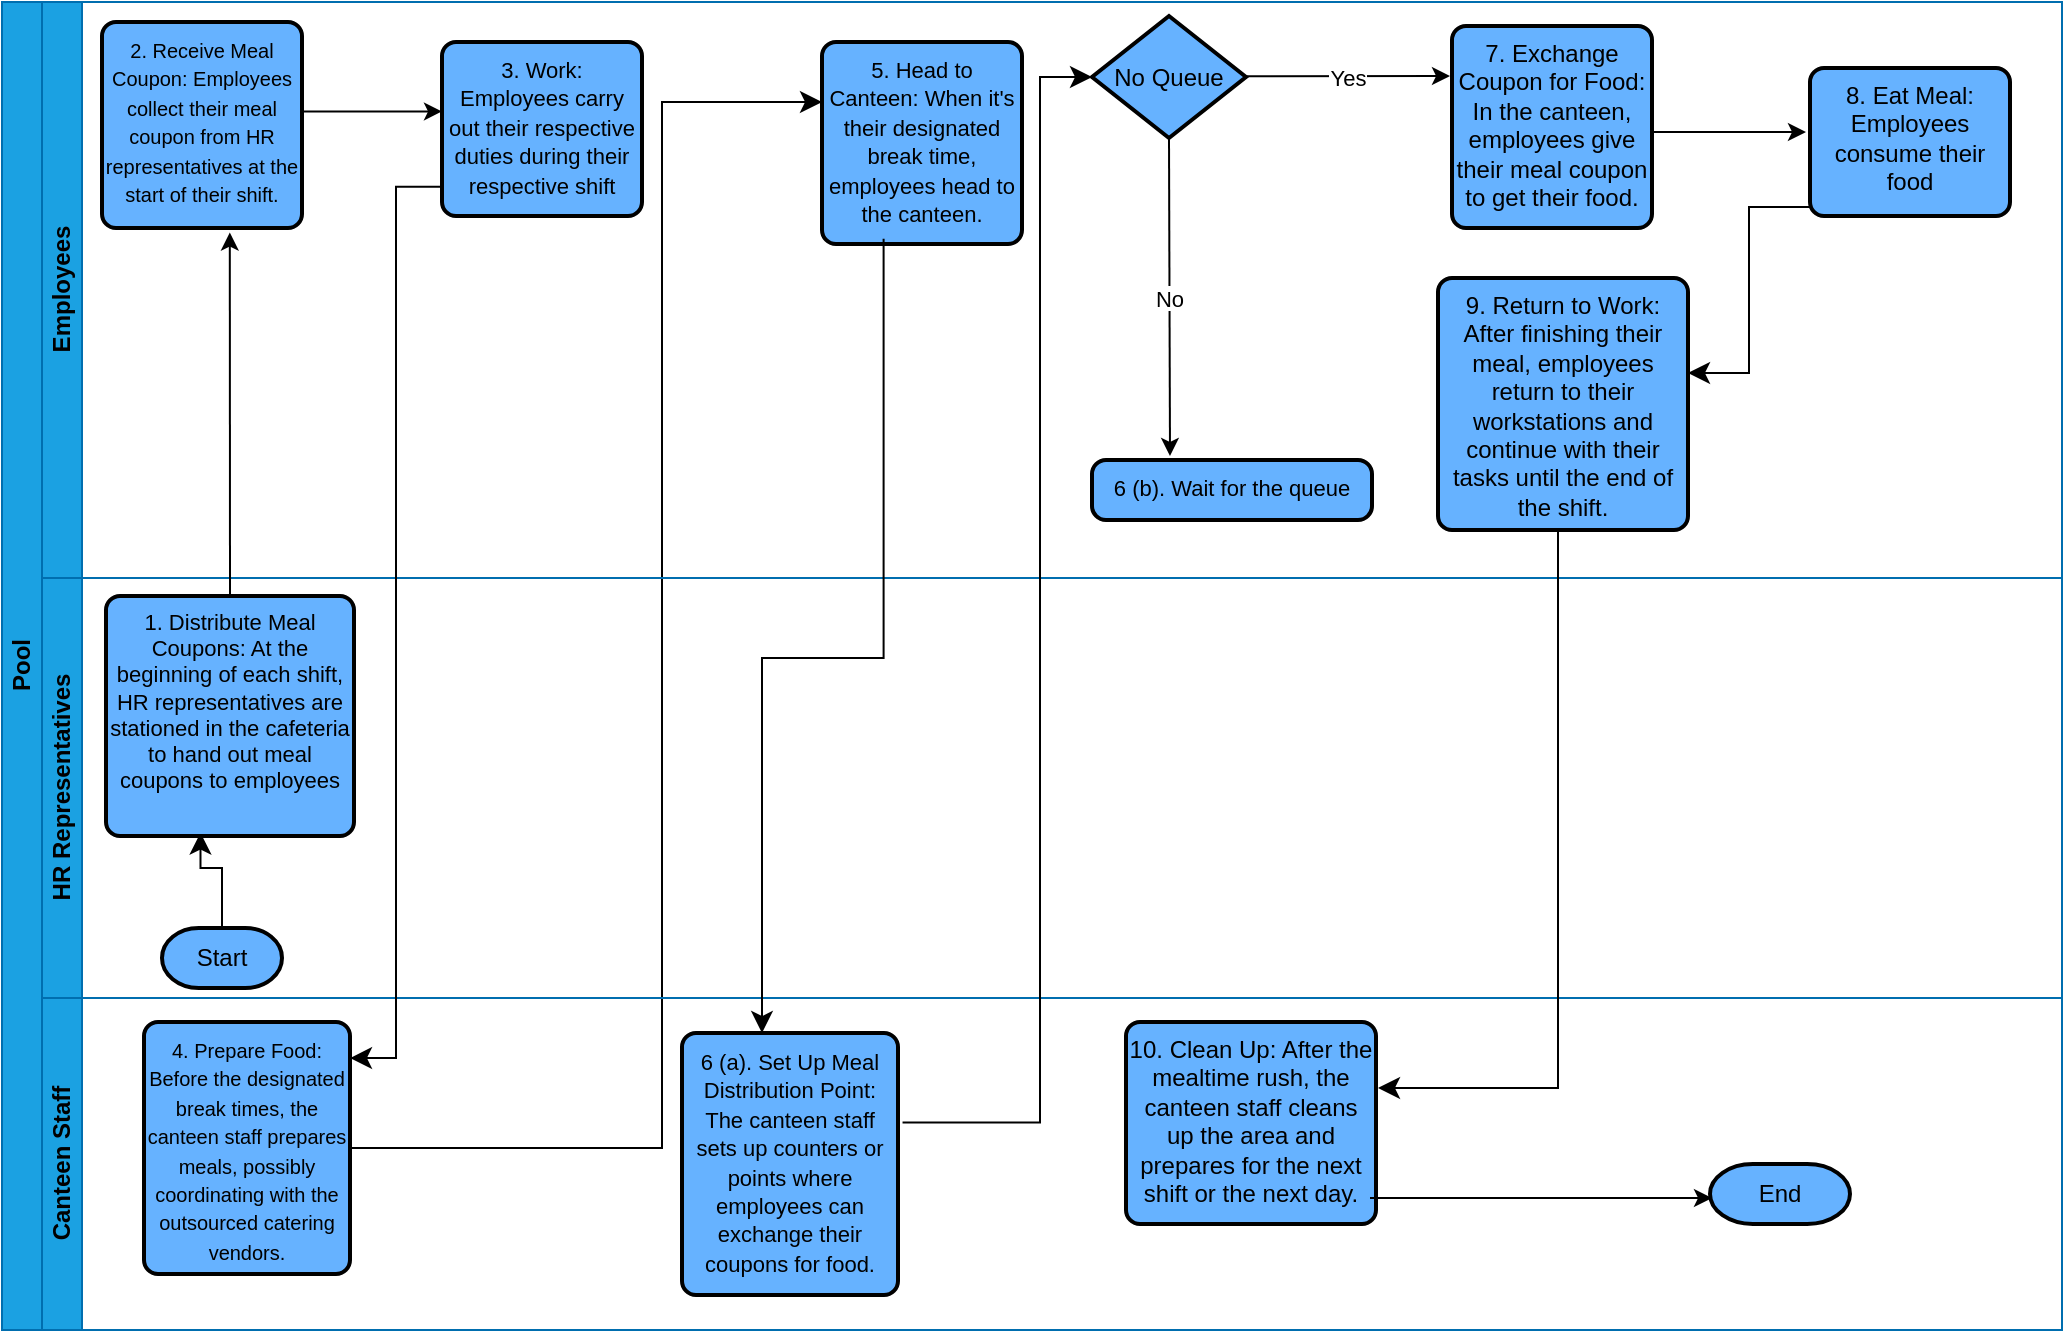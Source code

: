 <mxfile version="21.6.8" type="github" pages="2">
  <diagram id="prtHgNgQTEPvFCAcTncT" name="Page-1">
    <mxGraphModel dx="1304" dy="753" grid="0" gridSize="10" guides="1" tooltips="1" connect="1" arrows="1" fold="1" page="1" pageScale="1" pageWidth="4681" pageHeight="3300" background="#FFFFFF" math="0" shadow="0">
      <root>
        <mxCell id="0" />
        <mxCell id="1" parent="0" />
        <mxCell id="dNxyNK7c78bLwvsdeMH5-19" value="&lt;font color=&quot;#000000&quot;&gt;Pool&lt;br&gt;&lt;/font&gt;" style="swimlane;html=1;childLayout=stackLayout;resizeParent=1;resizeParentMax=0;horizontal=0;startSize=20;horizontalStack=0;fillColor=#1ba1e2;fontColor=#ffffff;strokeColor=#006EAF;" parent="1" vertex="1">
          <mxGeometry x="100" y="120" width="1030" height="664" as="geometry">
            <mxRectangle x="120" y="120" width="40" height="70" as="alternateBounds" />
          </mxGeometry>
        </mxCell>
        <mxCell id="dNxyNK7c78bLwvsdeMH5-20" value="&lt;font color=&quot;#000000&quot;&gt;&lt;span style=&quot;font-size: 12px;&quot;&gt;Employees&lt;br&gt;&lt;/span&gt;&lt;/font&gt;" style="swimlane;html=1;startSize=20;horizontal=0;fillColor=#1ba1e2;strokeColor=#006EAF;fontColor=#ffffff;fontSize=8;fillStyle=auto;" parent="dNxyNK7c78bLwvsdeMH5-19" vertex="1">
          <mxGeometry x="20" width="1010" height="288" as="geometry" />
        </mxCell>
        <mxCell id="KpXBLpW0I7ml58KqA7K6-16" value="&lt;font style=&quot;font-size: 10px;&quot;&gt;2.&amp;nbsp;Receive Meal Coupon: Employees collect their meal coupon from HR representatives at the start of their shift.&lt;/font&gt;" style="rounded=1;whiteSpace=wrap;html=1;absoluteArcSize=1;arcSize=14;strokeWidth=2;align=center;verticalAlign=top;fillColor=#66B2FF;" vertex="1" parent="dNxyNK7c78bLwvsdeMH5-20">
          <mxGeometry x="30" y="10" width="100" height="103" as="geometry" />
        </mxCell>
        <mxCell id="KpXBLpW0I7ml58KqA7K6-17" value="" style="endArrow=classic;html=1;rounded=0;strokeColor=#000000;" edge="1" parent="dNxyNK7c78bLwvsdeMH5-20">
          <mxGeometry width="50" height="50" relative="1" as="geometry">
            <mxPoint x="130" y="54.74" as="sourcePoint" />
            <mxPoint x="200" y="54.74" as="targetPoint" />
          </mxGeometry>
        </mxCell>
        <mxCell id="KpXBLpW0I7ml58KqA7K6-18" value="&lt;font style=&quot;font-size: 11px;&quot;&gt;3. Work: Employees carry out their respective duties during their respective shift&lt;/font&gt;" style="rounded=1;whiteSpace=wrap;html=1;absoluteArcSize=1;arcSize=14;strokeWidth=2;align=center;verticalAlign=top;fillColor=#66B2FF;" vertex="1" parent="dNxyNK7c78bLwvsdeMH5-20">
          <mxGeometry x="200" y="20" width="100" height="87" as="geometry" />
        </mxCell>
        <mxCell id="KpXBLpW0I7ml58KqA7K6-23" value="" style="edgeStyle=elbowEdgeStyle;elbow=horizontal;endArrow=classic;html=1;curved=0;rounded=0;endSize=8;startSize=8;strokeColor=#000000;" edge="1" parent="dNxyNK7c78bLwvsdeMH5-20" source="KpXBLpW0I7ml58KqA7K6-22">
          <mxGeometry width="50" height="50" relative="1" as="geometry">
            <mxPoint x="240" y="405" as="sourcePoint" />
            <mxPoint x="390" y="50" as="targetPoint" />
            <Array as="points">
              <mxPoint x="310" y="230" />
            </Array>
          </mxGeometry>
        </mxCell>
        <mxCell id="KpXBLpW0I7ml58KqA7K6-25" value="&lt;font style=&quot;font-size: 11px;&quot;&gt;5.&amp;nbsp;Head to Canteen: When it&#39;s their designated break time, employees head to the canteen.&lt;/font&gt;" style="rounded=1;whiteSpace=wrap;html=1;absoluteArcSize=1;arcSize=14;strokeWidth=2;align=center;verticalAlign=top;fillColor=#66B2FF;" vertex="1" parent="dNxyNK7c78bLwvsdeMH5-20">
          <mxGeometry x="390" y="20" width="100" height="101" as="geometry" />
        </mxCell>
        <mxCell id="KpXBLpW0I7ml58KqA7K6-32" value="No Queue" style="strokeWidth=2;html=1;shape=mxgraph.flowchart.decision;whiteSpace=wrap;fillColor=#66B2FF;" vertex="1" parent="dNxyNK7c78bLwvsdeMH5-20">
          <mxGeometry x="525" y="7" width="77" height="61" as="geometry" />
        </mxCell>
        <mxCell id="KpXBLpW0I7ml58KqA7K6-40" value="&lt;font style=&quot;font-size: 11px;&quot;&gt;6 (b). Wait for the queue&lt;/font&gt;" style="rounded=1;whiteSpace=wrap;html=1;absoluteArcSize=1;arcSize=14;strokeWidth=2;align=center;verticalAlign=top;fillColor=#66B2FF;" vertex="1" parent="dNxyNK7c78bLwvsdeMH5-20">
          <mxGeometry x="525" y="229" width="140" height="30" as="geometry" />
        </mxCell>
        <mxCell id="KpXBLpW0I7ml58KqA7K6-45" value="" style="endArrow=classic;html=1;rounded=0;strokeColor=#000000;exitX=0.5;exitY=1;exitDx=0;exitDy=0;exitPerimeter=0;" edge="1" parent="dNxyNK7c78bLwvsdeMH5-20">
          <mxGeometry relative="1" as="geometry">
            <mxPoint x="602" y="37.12" as="sourcePoint" />
            <mxPoint x="704" y="37" as="targetPoint" />
          </mxGeometry>
        </mxCell>
        <mxCell id="KpXBLpW0I7ml58KqA7K6-46" value="Yes" style="edgeLabel;resizable=0;align=center;verticalAlign=middle;labelBorderColor=none;labelBackgroundColor=#FFFFFF;fontColor=#000000;" connectable="0" vertex="1" parent="KpXBLpW0I7ml58KqA7K6-45">
          <mxGeometry relative="1" as="geometry" />
        </mxCell>
        <mxCell id="KpXBLpW0I7ml58KqA7K6-55" value="7.&amp;nbsp;Exchange Coupon for Food: In the canteen, employees give their meal coupon to get their food." style="rounded=1;whiteSpace=wrap;html=1;absoluteArcSize=1;arcSize=14;strokeWidth=2;align=center;verticalAlign=top;fillColor=#66B2FF;" vertex="1" parent="dNxyNK7c78bLwvsdeMH5-20">
          <mxGeometry x="705" y="12" width="100" height="101" as="geometry" />
        </mxCell>
        <mxCell id="KpXBLpW0I7ml58KqA7K6-56" value="" style="endArrow=classic;html=1;rounded=0;strokeColor=#000000;" edge="1" parent="dNxyNK7c78bLwvsdeMH5-20">
          <mxGeometry width="50" height="50" relative="1" as="geometry">
            <mxPoint x="805" y="65" as="sourcePoint" />
            <mxPoint x="882" y="65" as="targetPoint" />
          </mxGeometry>
        </mxCell>
        <mxCell id="KpXBLpW0I7ml58KqA7K6-57" value="8. Eat Meal:&lt;br&gt;Employees consume their food" style="rounded=1;whiteSpace=wrap;html=1;absoluteArcSize=1;arcSize=14;strokeWidth=2;align=center;verticalAlign=top;fillColor=#66B2FF;" vertex="1" parent="dNxyNK7c78bLwvsdeMH5-20">
          <mxGeometry x="884" y="33" width="100" height="74" as="geometry" />
        </mxCell>
        <mxCell id="KpXBLpW0I7ml58KqA7K6-59" value="" style="edgeStyle=elbowEdgeStyle;elbow=horizontal;endArrow=classic;html=1;curved=0;rounded=0;endSize=8;startSize=8;strokeColor=#000000;" edge="1" parent="dNxyNK7c78bLwvsdeMH5-20">
          <mxGeometry width="50" height="50" relative="1" as="geometry">
            <mxPoint x="884" y="102.5" as="sourcePoint" />
            <mxPoint x="823" y="185.5" as="targetPoint" />
          </mxGeometry>
        </mxCell>
        <mxCell id="KpXBLpW0I7ml58KqA7K6-60" value="9.&amp;nbsp;Return to Work: After finishing their meal, employees return to their workstations and continue with their tasks until the end of the shift." style="rounded=1;whiteSpace=wrap;html=1;absoluteArcSize=1;arcSize=14;strokeWidth=2;align=center;verticalAlign=top;fillColor=#66B2FF;" vertex="1" parent="dNxyNK7c78bLwvsdeMH5-20">
          <mxGeometry x="698" y="138" width="125" height="126" as="geometry" />
        </mxCell>
        <mxCell id="dNxyNK7c78bLwvsdeMH5-21" value="&lt;font color=&quot;#000000&quot;&gt;HR Representatives&lt;/font&gt;" style="swimlane;html=1;startSize=20;horizontal=0;fontSize=12;fillColor=#1ba1e2;fontColor=#ffffff;strokeColor=#006EAF;" parent="dNxyNK7c78bLwvsdeMH5-19" vertex="1">
          <mxGeometry x="20" y="288" width="1010" height="210" as="geometry" />
        </mxCell>
        <mxCell id="KpXBLpW0I7ml58KqA7K6-2" value="Start" style="strokeWidth=2;html=1;shape=mxgraph.flowchart.terminator;whiteSpace=wrap;fillStyle=solid;fillColor=#66B2FF;" vertex="1" parent="dNxyNK7c78bLwvsdeMH5-21">
          <mxGeometry x="60" y="175" width="60" height="30" as="geometry" />
        </mxCell>
        <mxCell id="KpXBLpW0I7ml58KqA7K6-12" value="" style="edgeStyle=elbowEdgeStyle;elbow=vertical;endArrow=classic;html=1;curved=0;rounded=0;endSize=8;startSize=8;strokeColor=#000000;entryX=0.381;entryY=0.986;entryDx=0;entryDy=0;entryPerimeter=0;exitX=0.5;exitY=0;exitDx=0;exitDy=0;exitPerimeter=0;" edge="1" parent="dNxyNK7c78bLwvsdeMH5-21" source="KpXBLpW0I7ml58KqA7K6-2" target="KpXBLpW0I7ml58KqA7K6-13">
          <mxGeometry width="50" height="50" relative="1" as="geometry">
            <mxPoint x="90" y="170" as="sourcePoint" />
            <mxPoint x="70" y="120" as="targetPoint" />
            <Array as="points">
              <mxPoint x="70" y="145" />
            </Array>
          </mxGeometry>
        </mxCell>
        <mxCell id="KpXBLpW0I7ml58KqA7K6-13" value="&lt;font style=&quot;font-size: 11px;&quot;&gt;1. Distribute Meal Coupons: At the beginning of each shift, HR representatives are stationed in the cafeteria to hand out meal coupons to employees&lt;/font&gt;" style="rounded=1;whiteSpace=wrap;html=1;absoluteArcSize=1;arcSize=14;strokeWidth=2;align=center;horizontal=1;verticalAlign=top;fontSize=8;fillColor=#66B2FF;" vertex="1" parent="dNxyNK7c78bLwvsdeMH5-21">
          <mxGeometry x="32" y="9" width="124" height="120" as="geometry" />
        </mxCell>
        <mxCell id="KpXBLpW0I7ml58KqA7K6-34" value="" style="endArrow=classic;html=1;rounded=0;strokeColor=#000000;exitX=0.5;exitY=1;exitDx=0;exitDy=0;exitPerimeter=0;" edge="1" parent="dNxyNK7c78bLwvsdeMH5-21" source="KpXBLpW0I7ml58KqA7K6-32">
          <mxGeometry relative="1" as="geometry">
            <mxPoint x="567" y="-144" as="sourcePoint" />
            <mxPoint x="564" y="-61" as="targetPoint" />
          </mxGeometry>
        </mxCell>
        <mxCell id="KpXBLpW0I7ml58KqA7K6-35" value="No" style="edgeLabel;resizable=0;align=center;verticalAlign=middle;labelBorderColor=none;labelBackgroundColor=#FFFFFF;fontColor=#000000;" connectable="0" vertex="1" parent="KpXBLpW0I7ml58KqA7K6-34">
          <mxGeometry relative="1" as="geometry" />
        </mxCell>
        <mxCell id="dNxyNK7c78bLwvsdeMH5-22" value="&lt;font color=&quot;#000000&quot;&gt;Canteen Staff&lt;/font&gt;" style="swimlane;html=1;startSize=20;horizontal=0;fillColor=#1ba1e2;fontColor=#ffffff;strokeColor=#006EAF;" parent="dNxyNK7c78bLwvsdeMH5-19" vertex="1">
          <mxGeometry x="20" y="498" width="1010" height="166" as="geometry" />
        </mxCell>
        <mxCell id="KpXBLpW0I7ml58KqA7K6-3" value="End" style="strokeWidth=2;html=1;shape=mxgraph.flowchart.terminator;whiteSpace=wrap;fillColor=#66B2FF;" vertex="1" parent="dNxyNK7c78bLwvsdeMH5-22">
          <mxGeometry x="834" y="83" width="70" height="30" as="geometry" />
        </mxCell>
        <mxCell id="KpXBLpW0I7ml58KqA7K6-22" value="&lt;font style=&quot;font-size: 10px;&quot;&gt;4. Prepare Food: Before the designated break times, the canteen staff prepares meals, possibly coordinating with the outsourced catering vendors.&lt;/font&gt;" style="rounded=1;whiteSpace=wrap;html=1;absoluteArcSize=1;arcSize=14;strokeWidth=2;align=center;verticalAlign=top;fillColor=#66B2FF;" vertex="1" parent="dNxyNK7c78bLwvsdeMH5-22">
          <mxGeometry x="51" y="12" width="103" height="126" as="geometry" />
        </mxCell>
        <mxCell id="KpXBLpW0I7ml58KqA7K6-29" value="&lt;font style=&quot;font-size: 11px;&quot;&gt;6 (a). Set Up Meal Distribution Point: The canteen staff sets up counters or points where employees can exchange their coupons for food.&lt;/font&gt;" style="rounded=1;whiteSpace=wrap;html=1;absoluteArcSize=1;arcSize=14;strokeWidth=2;align=center;verticalAlign=top;fillColor=#66B2FF;" vertex="1" parent="dNxyNK7c78bLwvsdeMH5-22">
          <mxGeometry x="320" y="17.5" width="108" height="131" as="geometry" />
        </mxCell>
        <mxCell id="KpXBLpW0I7ml58KqA7K6-62" value="" style="edgeStyle=elbowEdgeStyle;elbow=horizontal;endArrow=classic;html=1;curved=0;rounded=0;endSize=8;startSize=8;strokeColor=#000000;exitX=0.5;exitY=1;exitDx=0;exitDy=0;" edge="1" parent="dNxyNK7c78bLwvsdeMH5-22" source="KpXBLpW0I7ml58KqA7K6-60">
          <mxGeometry width="50" height="50" relative="1" as="geometry">
            <mxPoint x="758" y="-79" as="sourcePoint" />
            <mxPoint x="668" y="45" as="targetPoint" />
            <Array as="points">
              <mxPoint x="758" y="14" />
            </Array>
          </mxGeometry>
        </mxCell>
        <mxCell id="KpXBLpW0I7ml58KqA7K6-63" value="10.&amp;nbsp;Clean Up: After the mealtime rush, the canteen staff cleans up the area and prepares for the next shift or the next day." style="rounded=1;whiteSpace=wrap;html=1;absoluteArcSize=1;arcSize=14;strokeWidth=2;align=center;verticalAlign=top;fillColor=#66B2FF;" vertex="1" parent="dNxyNK7c78bLwvsdeMH5-22">
          <mxGeometry x="542" y="12" width="125" height="101" as="geometry" />
        </mxCell>
        <mxCell id="KpXBLpW0I7ml58KqA7K6-64" value="" style="endArrow=classic;html=1;rounded=0;strokeColor=#000000;" edge="1" parent="dNxyNK7c78bLwvsdeMH5-22">
          <mxGeometry width="50" height="50" relative="1" as="geometry">
            <mxPoint x="664" y="100" as="sourcePoint" />
            <mxPoint x="835" y="100" as="targetPoint" />
          </mxGeometry>
        </mxCell>
        <mxCell id="KpXBLpW0I7ml58KqA7K6-31" value="" style="edgeStyle=elbowEdgeStyle;elbow=horizontal;endArrow=classic;html=1;curved=0;rounded=0;endSize=8;startSize=8;exitX=1.021;exitY=0.342;exitDx=0;exitDy=0;exitPerimeter=0;strokeColor=#000000;entryX=0;entryY=0.5;entryDx=0;entryDy=0;entryPerimeter=0;" edge="1" parent="dNxyNK7c78bLwvsdeMH5-19" source="KpXBLpW0I7ml58KqA7K6-29" target="KpXBLpW0I7ml58KqA7K6-32">
          <mxGeometry width="50" height="50" relative="1" as="geometry">
            <mxPoint x="499" y="223" as="sourcePoint" />
            <mxPoint x="585" y="26" as="targetPoint" />
            <Array as="points">
              <mxPoint x="519" y="115" />
            </Array>
          </mxGeometry>
        </mxCell>
        <mxCell id="KpXBLpW0I7ml58KqA7K6-15" value="" style="endArrow=classic;html=1;rounded=0;strokeColor=#000000;exitX=0.5;exitY=0;exitDx=0;exitDy=0;entryX=0.639;entryY=1.022;entryDx=0;entryDy=0;entryPerimeter=0;" edge="1" parent="dNxyNK7c78bLwvsdeMH5-19" source="KpXBLpW0I7ml58KqA7K6-13" target="KpXBLpW0I7ml58KqA7K6-16">
          <mxGeometry width="50" height="50" relative="1" as="geometry">
            <mxPoint x="99.66" y="337" as="sourcePoint" />
            <mxPoint x="114" y="115" as="targetPoint" />
            <Array as="points" />
          </mxGeometry>
        </mxCell>
        <mxCell id="KpXBLpW0I7ml58KqA7K6-21" value="" style="edgeStyle=elbowEdgeStyle;elbow=horizontal;endArrow=classic;html=1;curved=0;rounded=0;endSize=8;startSize=8;strokeColor=#000000;exitX=0.002;exitY=0.832;exitDx=0;exitDy=0;exitPerimeter=0;entryX=1;entryY=0.143;entryDx=0;entryDy=0;entryPerimeter=0;" edge="1" parent="dNxyNK7c78bLwvsdeMH5-19" source="KpXBLpW0I7ml58KqA7K6-18" target="KpXBLpW0I7ml58KqA7K6-22">
          <mxGeometry width="50" height="50" relative="1" as="geometry">
            <mxPoint x="310" y="238" as="sourcePoint" />
            <mxPoint x="180" y="528" as="targetPoint" />
          </mxGeometry>
        </mxCell>
        <mxCell id="KpXBLpW0I7ml58KqA7K6-28" value="" style="edgeStyle=segmentEdgeStyle;endArrow=classic;html=1;curved=0;rounded=0;endSize=8;startSize=8;strokeColor=#000000;exitX=0.308;exitY=0.974;exitDx=0;exitDy=0;exitPerimeter=0;" edge="1" parent="dNxyNK7c78bLwvsdeMH5-19" source="KpXBLpW0I7ml58KqA7K6-25" target="KpXBLpW0I7ml58KqA7K6-29">
          <mxGeometry width="50" height="50" relative="1" as="geometry">
            <mxPoint x="440" y="258" as="sourcePoint" />
            <mxPoint x="380" y="358" as="targetPoint" />
            <Array as="points">
              <mxPoint x="441" y="328" />
              <mxPoint x="380" y="328" />
            </Array>
          </mxGeometry>
        </mxCell>
      </root>
    </mxGraphModel>
  </diagram>
  <diagram name="Copy of Page-1" id="kmFwaHGpe10rHJzYdd_W">
    <mxGraphModel dx="1509" dy="872" grid="1" gridSize="10" guides="1" tooltips="1" connect="1" arrows="1" fold="1" page="1" pageScale="1" pageWidth="4681" pageHeight="3300" background="#FFFFFF" math="0" shadow="0">
      <root>
        <mxCell id="t8DMtQxWttx50M0B4d1x-0" />
        <mxCell id="t8DMtQxWttx50M0B4d1x-1" parent="t8DMtQxWttx50M0B4d1x-0" />
        <mxCell id="t8DMtQxWttx50M0B4d1x-2" value="&lt;font color=&quot;#000000&quot;&gt;Pool&lt;br&gt;&lt;/font&gt;" style="swimlane;html=1;childLayout=stackLayout;resizeParent=1;resizeParentMax=0;horizontal=0;startSize=20;horizontalStack=0;fillColor=#1ba1e2;fontColor=#ffffff;strokeColor=#006EAF;" vertex="1" parent="t8DMtQxWttx50M0B4d1x-1">
          <mxGeometry x="100" y="120" width="1390" height="710" as="geometry">
            <mxRectangle x="120" y="120" width="40" height="70" as="alternateBounds" />
          </mxGeometry>
        </mxCell>
        <mxCell id="t8DMtQxWttx50M0B4d1x-3" value="&lt;font color=&quot;#000000&quot;&gt;&lt;span style=&quot;font-size: 12px;&quot;&gt;Employees&lt;br&gt;&lt;/span&gt;&lt;/font&gt;" style="swimlane;html=1;startSize=20;horizontal=0;fillColor=#1ba1e2;strokeColor=#006EAF;fontColor=#ffffff;fontSize=8;fillStyle=auto;" vertex="1" parent="t8DMtQxWttx50M0B4d1x-2">
          <mxGeometry x="20" width="1370" height="270" as="geometry" />
        </mxCell>
        <mxCell id="t8DMtQxWttx50M0B4d1x-4" value="&lt;font style=&quot;font-size: 12px;&quot;&gt;1 (a).&amp;nbsp;Receive Digital Meal Token Notification: Employees get a notification on their app indicating they&#39;ve received their meal token.&lt;/font&gt;" style="rounded=1;whiteSpace=wrap;html=1;absoluteArcSize=1;arcSize=14;strokeWidth=2;align=center;verticalAlign=top;fillColor=#66B2FF;" vertex="1" parent="t8DMtQxWttx50M0B4d1x-3">
          <mxGeometry x="40" y="20" width="120" height="130" as="geometry" />
        </mxCell>
        <mxCell id="D9mpLpNUpnsFXnbMc8AM-1" value="" style="endArrow=classic;html=1;rounded=0;" edge="1" parent="t8DMtQxWttx50M0B4d1x-3">
          <mxGeometry width="50" height="50" relative="1" as="geometry">
            <mxPoint x="160" y="90" as="sourcePoint" />
            <mxPoint x="250" y="90" as="targetPoint" />
          </mxGeometry>
        </mxCell>
        <mxCell id="D9mpLpNUpnsFXnbMc8AM-2" value="&lt;font style=&quot;font-size: 13px;&quot;&gt;2.&amp;nbsp;Work: Employees carry out their respective duties during their shift.&lt;/font&gt;" style="rounded=1;whiteSpace=wrap;html=1;absoluteArcSize=1;arcSize=14;strokeWidth=2;align=center;verticalAlign=top;fillColor=#66B2FF;" vertex="1" parent="t8DMtQxWttx50M0B4d1x-3">
          <mxGeometry x="250" y="45" width="130" height="80" as="geometry" />
        </mxCell>
        <mxCell id="D9mpLpNUpnsFXnbMc8AM-3" value="&lt;font style=&quot;font-size: 12px;&quot;&gt;3.&amp;nbsp;Pre-order Notification: 30 minutes before their designated break time, employees receive a notification prompting them to pre-order their meal if they wish.&lt;/font&gt;" style="rounded=1;whiteSpace=wrap;html=1;absoluteArcSize=1;arcSize=14;strokeWidth=2;align=center;verticalAlign=top;fillColor=#66B2FF;" vertex="1" parent="t8DMtQxWttx50M0B4d1x-3">
          <mxGeometry x="460" y="20" width="120" height="140" as="geometry" />
        </mxCell>
        <mxCell id="D9mpLpNUpnsFXnbMc8AM-4" value="" style="endArrow=classic;html=1;rounded=0;exitX=1.007;exitY=0.433;exitDx=0;exitDy=0;exitPerimeter=0;" edge="1" parent="t8DMtQxWttx50M0B4d1x-3" source="D9mpLpNUpnsFXnbMc8AM-2">
          <mxGeometry width="50" height="50" relative="1" as="geometry">
            <mxPoint x="370" y="80" as="sourcePoint" />
            <mxPoint x="460" y="80" as="targetPoint" />
          </mxGeometry>
        </mxCell>
        <mxCell id="D9mpLpNUpnsFXnbMc8AM-5" value="" style="endArrow=classic;html=1;rounded=0;" edge="1" parent="t8DMtQxWttx50M0B4d1x-3">
          <mxGeometry width="50" height="50" relative="1" as="geometry">
            <mxPoint x="580" y="84.57" as="sourcePoint" />
            <mxPoint x="670" y="84.57" as="targetPoint" />
          </mxGeometry>
        </mxCell>
        <mxCell id="D9mpLpNUpnsFXnbMc8AM-6" value="&lt;font style=&quot;font-size: 12px;&quot;&gt;4.&amp;nbsp;&lt;/font&gt;Pre-order Meal: Employees can select their meal choice through the app.&lt;br&gt;" style="rounded=1;whiteSpace=wrap;html=1;absoluteArcSize=1;arcSize=14;strokeWidth=2;align=center;verticalAlign=top;fillColor=#66B2FF;" vertex="1" parent="t8DMtQxWttx50M0B4d1x-3">
          <mxGeometry x="670" y="50" width="120" height="70" as="geometry" />
        </mxCell>
        <mxCell id="D9mpLpNUpnsFXnbMc8AM-8" value="" style="endArrow=classic;html=1;rounded=0;" edge="1" parent="t8DMtQxWttx50M0B4d1x-3">
          <mxGeometry width="50" height="50" relative="1" as="geometry">
            <mxPoint x="790" y="84.57" as="sourcePoint" />
            <mxPoint x="880" y="84.57" as="targetPoint" />
          </mxGeometry>
        </mxCell>
        <mxCell id="D9mpLpNUpnsFXnbMc8AM-9" value="5.&amp;nbsp;Provide Immediate Feedback: After ordering, employees are prompted to provide feedback on the ordering experience." style="rounded=1;whiteSpace=wrap;html=1;absoluteArcSize=1;arcSize=14;strokeWidth=2;align=center;verticalAlign=top;fillColor=#66B2FF;" vertex="1" parent="t8DMtQxWttx50M0B4d1x-3">
          <mxGeometry x="880" y="35" width="120" height="115" as="geometry" />
        </mxCell>
        <mxCell id="D9mpLpNUpnsFXnbMc8AM-11" value="6.&amp;nbsp;Decide to Head to Canteen: Based on their designated break time, and their pre-order, employees decide when to go to the canteen." style="rounded=1;whiteSpace=wrap;html=1;absoluteArcSize=1;arcSize=14;strokeWidth=2;align=center;verticalAlign=top;fillColor=#66B2FF;" vertex="1" parent="t8DMtQxWttx50M0B4d1x-3">
          <mxGeometry x="1090" y="37.5" width="120" height="110" as="geometry" />
        </mxCell>
        <mxCell id="D9mpLpNUpnsFXnbMc8AM-22" value="" style="endArrow=classic;html=1;rounded=0;" edge="1" parent="t8DMtQxWttx50M0B4d1x-3">
          <mxGeometry width="50" height="50" relative="1" as="geometry">
            <mxPoint x="1000" y="89.47" as="sourcePoint" />
            <mxPoint x="1090" y="89.47" as="targetPoint" />
          </mxGeometry>
        </mxCell>
        <mxCell id="a05R2dbiaPoEIEAmNqOJ-2" value="11.&amp;nbsp;Eat Meal: Employees consume their food." style="rounded=1;whiteSpace=wrap;html=1;absoluteArcSize=1;arcSize=14;strokeWidth=2;align=center;verticalAlign=top;fillColor=#66B2FF;" vertex="1" parent="t8DMtQxWttx50M0B4d1x-3">
          <mxGeometry x="580" y="200" width="230" height="40" as="geometry" />
        </mxCell>
        <mxCell id="a05R2dbiaPoEIEAmNqOJ-3" value="" style="endArrow=classic;html=1;rounded=0;" edge="1" parent="t8DMtQxWttx50M0B4d1x-3">
          <mxGeometry width="50" height="50" relative="1" as="geometry">
            <mxPoint x="580" y="210.77" as="sourcePoint" />
            <mxPoint x="520" y="211" as="targetPoint" />
          </mxGeometry>
        </mxCell>
        <mxCell id="a05R2dbiaPoEIEAmNqOJ-4" value="12.&amp;nbsp;Provide Post-meal Feedback: Post meal, employees have the option to provide additional feedback on the food and overall canteen experience via the app." style="rounded=1;whiteSpace=wrap;html=1;absoluteArcSize=1;arcSize=14;strokeWidth=2;align=center;verticalAlign=top;fillColor=#66B2FF;" vertex="1" parent="t8DMtQxWttx50M0B4d1x-3">
          <mxGeometry x="310" y="170" width="210" height="82.5" as="geometry" />
        </mxCell>
        <mxCell id="a05R2dbiaPoEIEAmNqOJ-5" value="" style="endArrow=classic;html=1;rounded=0;" edge="1" parent="t8DMtQxWttx50M0B4d1x-3">
          <mxGeometry width="50" height="50" relative="1" as="geometry">
            <mxPoint x="310" y="210.77" as="sourcePoint" />
            <mxPoint x="250" y="211" as="targetPoint" />
          </mxGeometry>
        </mxCell>
        <mxCell id="a05R2dbiaPoEIEAmNqOJ-6" value="13. Return to Work: Employee continue their task until end of shift" style="rounded=1;whiteSpace=wrap;html=1;absoluteArcSize=1;arcSize=14;strokeWidth=2;align=center;verticalAlign=top;fillColor=#66B2FF;" vertex="1" parent="t8DMtQxWttx50M0B4d1x-3">
          <mxGeometry x="150" y="172.5" width="100" height="80" as="geometry" />
        </mxCell>
        <mxCell id="t8DMtQxWttx50M0B4d1x-18" value="&lt;font color=&quot;#000000&quot;&gt;Canteen Staffs&lt;br&gt;&lt;/font&gt;" style="swimlane;html=1;startSize=20;horizontal=0;fontSize=12;fillColor=#1ba1e2;fontColor=#ffffff;strokeColor=#006EAF;" vertex="1" parent="t8DMtQxWttx50M0B4d1x-2">
          <mxGeometry x="20" y="270" width="1370" height="250" as="geometry" />
        </mxCell>
        <mxCell id="t8DMtQxWttx50M0B4d1x-19" value="Start" style="strokeWidth=2;html=1;shape=mxgraph.flowchart.terminator;whiteSpace=wrap;fillStyle=solid;fillColor=#66B2FF;" vertex="1" parent="t8DMtQxWttx50M0B4d1x-18">
          <mxGeometry x="70" y="172" width="60" height="30" as="geometry" />
        </mxCell>
        <mxCell id="t8DMtQxWttx50M0B4d1x-20" value="" style="edgeStyle=elbowEdgeStyle;elbow=vertical;endArrow=classic;html=1;curved=0;rounded=0;endSize=8;startSize=8;strokeColor=#000000;entryX=0.5;entryY=1;entryDx=0;entryDy=0;exitX=0.89;exitY=0.11;exitDx=0;exitDy=0;exitPerimeter=0;" edge="1" parent="t8DMtQxWttx50M0B4d1x-18" source="t8DMtQxWttx50M0B4d1x-19">
          <mxGeometry width="50" height="50" relative="1" as="geometry">
            <mxPoint x="140" y="170" as="sourcePoint" />
            <mxPoint x="212" y="130" as="targetPoint" />
            <Array as="points">
              <mxPoint x="140" y="172" />
              <mxPoint x="90" y="222" />
            </Array>
          </mxGeometry>
        </mxCell>
        <mxCell id="t8DMtQxWttx50M0B4d1x-21" value="&lt;font style=&quot;font-size: 12px;&quot;&gt;1 (b). Menu Update: Canteen staffs logs in to the app and update the menu for the day&lt;/font&gt;" style="rounded=1;whiteSpace=wrap;html=1;absoluteArcSize=1;arcSize=14;strokeWidth=2;align=center;horizontal=1;verticalAlign=top;fontSize=8;fillColor=#66B2FF;" vertex="1" parent="t8DMtQxWttx50M0B4d1x-18">
          <mxGeometry x="150" y="50" width="124" height="78" as="geometry" />
        </mxCell>
        <mxCell id="D9mpLpNUpnsFXnbMc8AM-0" value="" style="endArrow=classic;html=1;rounded=0;entryX=0.5;entryY=1;entryDx=0;entryDy=0;" edge="1" parent="t8DMtQxWttx50M0B4d1x-18" target="t8DMtQxWttx50M0B4d1x-4">
          <mxGeometry width="50" height="50" relative="1" as="geometry">
            <mxPoint x="99.55" y="172" as="sourcePoint" />
            <mxPoint x="99.55" y="72" as="targetPoint" />
          </mxGeometry>
        </mxCell>
        <mxCell id="D9mpLpNUpnsFXnbMc8AM-14" value="7.&amp;nbsp;Receive Pre-orders and Feedback: The canteen staff receives a list of pre-ordered meals, expected pick-up times, and the immediate feedback from employees." style="rounded=1;whiteSpace=wrap;html=1;absoluteArcSize=1;arcSize=14;strokeWidth=2;align=center;verticalAlign=top;fillColor=#66B2FF;" vertex="1" parent="t8DMtQxWttx50M0B4d1x-18">
          <mxGeometry x="1120" y="20" width="130" height="130" as="geometry" />
        </mxCell>
        <mxCell id="D9mpLpNUpnsFXnbMc8AM-15" value="" style="endArrow=classic;html=1;rounded=0;" edge="1" parent="t8DMtQxWttx50M0B4d1x-18">
          <mxGeometry width="50" height="50" relative="1" as="geometry">
            <mxPoint x="1070" y="74.47" as="sourcePoint" />
            <mxPoint x="1050" y="74.47" as="targetPoint" />
            <Array as="points">
              <mxPoint x="1120" y="74.9" />
            </Array>
          </mxGeometry>
        </mxCell>
        <mxCell id="D9mpLpNUpnsFXnbMc8AM-16" value="8.&amp;nbsp;Prepare Food: The canteen staff prepares meals, prioritizing the pre-ordered meals to ensure they&#39;re ready for pick-up." style="rounded=1;whiteSpace=wrap;html=1;absoluteArcSize=1;arcSize=14;strokeWidth=2;align=center;verticalAlign=top;fillColor=#66B2FF;" vertex="1" parent="t8DMtQxWttx50M0B4d1x-18">
          <mxGeometry x="930" y="30" width="120" height="110" as="geometry" />
        </mxCell>
        <mxCell id="D9mpLpNUpnsFXnbMc8AM-17" value="" style="endArrow=classic;html=1;rounded=0;" edge="1" parent="t8DMtQxWttx50M0B4d1x-18">
          <mxGeometry width="50" height="50" relative="1" as="geometry">
            <mxPoint x="880" y="74.47" as="sourcePoint" />
            <mxPoint x="860" y="74.47" as="targetPoint" />
            <Array as="points">
              <mxPoint x="930" y="74.9" />
            </Array>
          </mxGeometry>
        </mxCell>
        <mxCell id="D9mpLpNUpnsFXnbMc8AM-19" value="9.&amp;nbsp;Set Up Express Lane for Pre-orders: An express lane is set up for employees who have pre-ordered their meals, allowing them to quickly pick up their food." style="rounded=1;whiteSpace=wrap;html=1;absoluteArcSize=1;arcSize=14;strokeWidth=2;align=center;verticalAlign=top;fillColor=#66B2FF;" vertex="1" parent="t8DMtQxWttx50M0B4d1x-18">
          <mxGeometry x="740" y="20" width="120" height="130" as="geometry" />
        </mxCell>
        <mxCell id="D9mpLpNUpnsFXnbMc8AM-20" value="" style="edgeStyle=segmentEdgeStyle;endArrow=classic;html=1;curved=0;rounded=0;endSize=8;startSize=8;" edge="1" parent="t8DMtQxWttx50M0B4d1x-18">
          <mxGeometry width="50" height="50" relative="1" as="geometry">
            <mxPoint x="805" y="150" as="sourcePoint" />
            <mxPoint x="875" y="204" as="targetPoint" />
            <Array as="points">
              <mxPoint x="805" y="204" />
            </Array>
          </mxGeometry>
        </mxCell>
        <mxCell id="D9mpLpNUpnsFXnbMc8AM-21" value="10.&amp;nbsp;Accept Digital Tokens and Serve Food: Employees show their digital tokens via the app, which the canteen staff verifies before serving food." style="rounded=1;whiteSpace=wrap;html=1;absoluteArcSize=1;arcSize=14;strokeWidth=2;align=center;verticalAlign=top;fillColor=#66B2FF;" vertex="1" parent="t8DMtQxWttx50M0B4d1x-18">
          <mxGeometry x="875" y="160" width="230" height="70" as="geometry" />
        </mxCell>
        <mxCell id="a05R2dbiaPoEIEAmNqOJ-1" value="" style="edgeStyle=segmentEdgeStyle;endArrow=classic;html=1;curved=0;rounded=0;endSize=8;startSize=8;" edge="1" parent="t8DMtQxWttx50M0B4d1x-18">
          <mxGeometry width="50" height="50" relative="1" as="geometry">
            <mxPoint x="875" y="222" as="sourcePoint" />
            <mxPoint x="700" y="-30" as="targetPoint" />
          </mxGeometry>
        </mxCell>
        <mxCell id="a05R2dbiaPoEIEAmNqOJ-12" value="" style="endArrow=classic;html=1;rounded=0;" edge="1" parent="t8DMtQxWttx50M0B4d1x-18">
          <mxGeometry width="50" height="50" relative="1" as="geometry">
            <mxPoint x="130" y="186.52" as="sourcePoint" />
            <mxPoint x="230" y="187" as="targetPoint" />
          </mxGeometry>
        </mxCell>
        <mxCell id="a05R2dbiaPoEIEAmNqOJ-13" value="&lt;font style=&quot;font-size: 12px;&quot;&gt;Generate report on ad hoc basis for persual of management and sent to management&lt;/font&gt;" style="rounded=1;whiteSpace=wrap;html=1;absoluteArcSize=1;arcSize=14;strokeWidth=2;align=center;horizontal=1;verticalAlign=top;fontSize=8;fillColor=#66B2FF;" vertex="1" parent="t8DMtQxWttx50M0B4d1x-18">
          <mxGeometry x="230" y="152" width="124" height="78" as="geometry" />
        </mxCell>
        <mxCell id="a05R2dbiaPoEIEAmNqOJ-14" value="" style="edgeStyle=segmentEdgeStyle;endArrow=classic;html=1;curved=0;rounded=0;endSize=8;startSize=8;" edge="1" parent="t8DMtQxWttx50M0B4d1x-18">
          <mxGeometry width="50" height="50" relative="1" as="geometry">
            <mxPoint x="100" y="202" as="sourcePoint" />
            <mxPoint x="170" y="360" as="targetPoint" />
            <Array as="points">
              <mxPoint x="100" y="360" />
            </Array>
          </mxGeometry>
        </mxCell>
        <mxCell id="t8DMtQxWttx50M0B4d1x-24" value="&lt;font color=&quot;#000000&quot;&gt;Management&lt;/font&gt;" style="swimlane;html=1;startSize=20;horizontal=0;fillColor=#1ba1e2;fontColor=#ffffff;strokeColor=#006EAF;" vertex="1" parent="t8DMtQxWttx50M0B4d1x-2">
          <mxGeometry x="20" y="520" width="1370" height="190" as="geometry" />
        </mxCell>
        <mxCell id="a05R2dbiaPoEIEAmNqOJ-10" value="15.&amp;nbsp;Review Feedback: The canteen management reviews the immediate and post-meal feedback received to make continuous improvements and address any concerns." style="rounded=1;whiteSpace=wrap;html=1;absoluteArcSize=1;arcSize=14;strokeWidth=2;align=center;verticalAlign=top;fillColor=#66B2FF;" vertex="1" parent="t8DMtQxWttx50M0B4d1x-24">
          <mxGeometry x="540" y="50" width="210" height="90" as="geometry" />
        </mxCell>
        <mxCell id="a05R2dbiaPoEIEAmNqOJ-32" value="&lt;font style=&quot;font-size: 12px;&quot;&gt;14. Login to the system and generate required report&lt;/font&gt;" style="rounded=1;whiteSpace=wrap;html=1;absoluteArcSize=1;arcSize=14;strokeWidth=2;align=center;horizontal=1;verticalAlign=top;fontSize=8;fillColor=#66B2FF;" vertex="1" parent="t8DMtQxWttx50M0B4d1x-24">
          <mxGeometry x="170" y="80" width="124" height="60" as="geometry" />
        </mxCell>
        <mxCell id="a05R2dbiaPoEIEAmNqOJ-33" value="" style="endArrow=classic;html=1;rounded=0;entryX=0;entryY=0.667;entryDx=0;entryDy=0;entryPerimeter=0;" edge="1" parent="t8DMtQxWttx50M0B4d1x-24" target="a05R2dbiaPoEIEAmNqOJ-10">
          <mxGeometry width="50" height="50" relative="1" as="geometry">
            <mxPoint x="294" y="110" as="sourcePoint" />
            <mxPoint x="344" y="60" as="targetPoint" />
          </mxGeometry>
        </mxCell>
        <mxCell id="a05R2dbiaPoEIEAmNqOJ-34" value="" style="endArrow=classic;html=1;rounded=0;" edge="1" parent="t8DMtQxWttx50M0B4d1x-24">
          <mxGeometry width="50" height="50" relative="1" as="geometry">
            <mxPoint x="750" y="90" as="sourcePoint" />
            <mxPoint x="840" y="90" as="targetPoint" />
          </mxGeometry>
        </mxCell>
        <mxCell id="a05R2dbiaPoEIEAmNqOJ-35" value="&lt;font style=&quot;font-size: 12px;&quot;&gt;16. Take required action for further improvements&lt;/font&gt;" style="rounded=1;whiteSpace=wrap;html=1;absoluteArcSize=1;arcSize=14;strokeWidth=2;align=center;horizontal=1;verticalAlign=top;fontSize=8;fillColor=#66B2FF;" vertex="1" parent="t8DMtQxWttx50M0B4d1x-24">
          <mxGeometry x="840" y="60" width="124" height="60" as="geometry" />
        </mxCell>
        <mxCell id="a05R2dbiaPoEIEAmNqOJ-37" value="" style="endArrow=classic;html=1;rounded=0;entryX=0;entryY=0.5;entryDx=0;entryDy=0;entryPerimeter=0;" edge="1" parent="t8DMtQxWttx50M0B4d1x-24" target="a05R2dbiaPoEIEAmNqOJ-38">
          <mxGeometry width="50" height="50" relative="1" as="geometry">
            <mxPoint x="964" y="89.52" as="sourcePoint" />
            <mxPoint x="1054" y="89.52" as="targetPoint" />
          </mxGeometry>
        </mxCell>
        <mxCell id="a05R2dbiaPoEIEAmNqOJ-38" value="End" style="strokeWidth=2;html=1;shape=mxgraph.flowchart.terminator;whiteSpace=wrap;fillStyle=solid;fillColor=#66B2FF;" vertex="1" parent="t8DMtQxWttx50M0B4d1x-24">
          <mxGeometry x="1060" y="75" width="60" height="30" as="geometry" />
        </mxCell>
        <mxCell id="a05R2dbiaPoEIEAmNqOJ-0" value="" style="edgeStyle=elbowEdgeStyle;elbow=vertical;endArrow=classic;html=1;curved=0;rounded=0;endSize=8;startSize=8;exitX=1;exitY=0.411;exitDx=0;exitDy=0;exitPerimeter=0;" edge="1" parent="t8DMtQxWttx50M0B4d1x-2" source="D9mpLpNUpnsFXnbMc8AM-11" target="D9mpLpNUpnsFXnbMc8AM-14">
          <mxGeometry width="50" height="50" relative="1" as="geometry">
            <mxPoint x="1320" y="80" as="sourcePoint" />
            <mxPoint x="1250" y="280" as="targetPoint" />
            <Array as="points">
              <mxPoint x="1340" y="70" />
            </Array>
          </mxGeometry>
        </mxCell>
      </root>
    </mxGraphModel>
  </diagram>
</mxfile>
